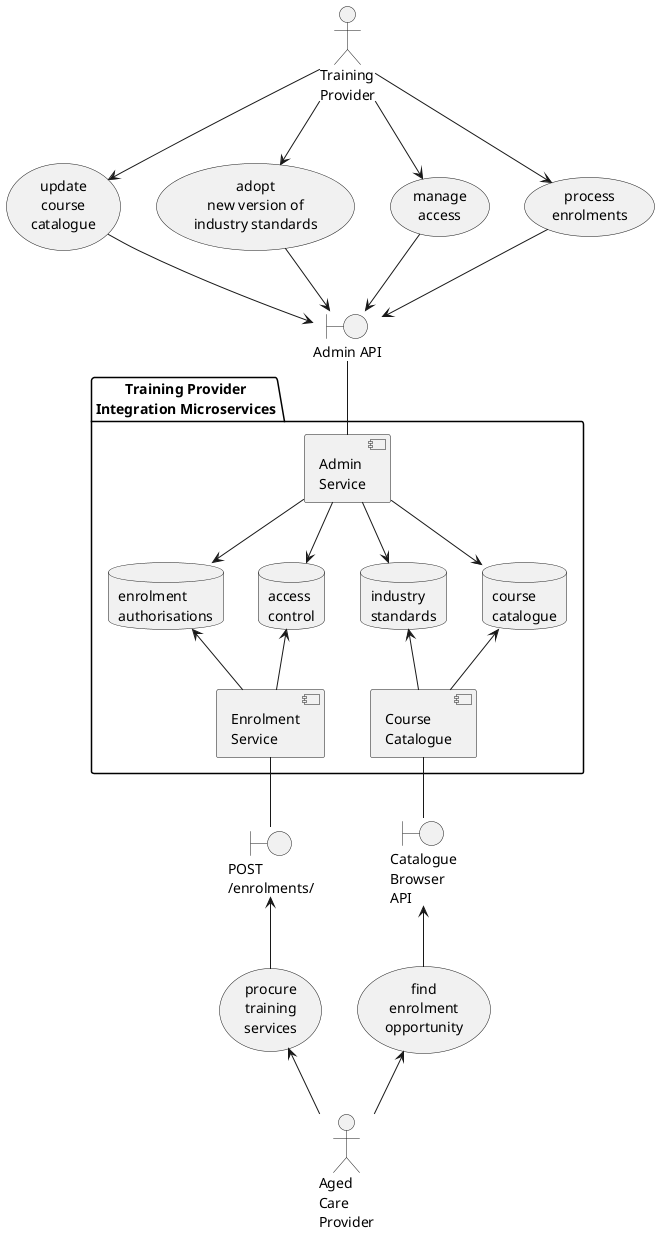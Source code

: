 @startuml

   package "Training Provider\nIntegration Microservices" {
      component "Course\nCatalogue" as cat_s
      database "course\ncatalogue" as cat_db
      cat_s -up-> cat_db
      database "industry\nstandards" as std_db
      cat_s -up-> std_db

      component "Enrolment\nService" as ao_s
      database "access\ncontrol" as acl_db
      ao_s -up-> acl_db
      database "enrolment\nauthorisations" as po_db
      ao_s -up-> po_db

      component "Admin\nService" as admin_s
      admin_s -down-> cat_db
      admin_s -down-> std_db
      admin_s -down-> acl_db
      admin_s -down-> po_db
      'admin_s -down-> journal
   }

   boundary "Admin API" as admin_api
   admin_api -down- admin_s

   actor "Training\nProvider" as tp
   usecase "update\ncourse\ncatalogue" as uc_cat_up
   uc_cat_up -down-> admin_api
   tp -down-> uc_cat_up

   usecase "adopt\nnew version of\nindustry standards" as uc_adopt
   uc_adopt -down-> admin_api
   tp -down-> uc_adopt

   usecase "manage\naccess" as uc_acl
   uc_acl -down-> admin_api
   tp -down-> uc_acl

   usecase "process\nenrolments" as uc_enrl
   uc_enrl -down-> admin_api
   tp -down-> uc_enrl

   actor "Aged\nCare\nProvider" as ac

   usecase "find\nenrolment\nopportunity" as uc_find
   boundary "Catalogue\nBrowser\nAPI" as cat_api
   cat_api -up- cat_s
   ac -up-> uc_find
   uc_find -up-> cat_api

   usecase "procure\ntraining\nservices" as uc_procure
   boundary "POST\n/enrolments/" as ao_api
   ao_api -up- ao_s
   ac -up-> uc_procure
   uc_procure -up-> ao_api

@enduml
